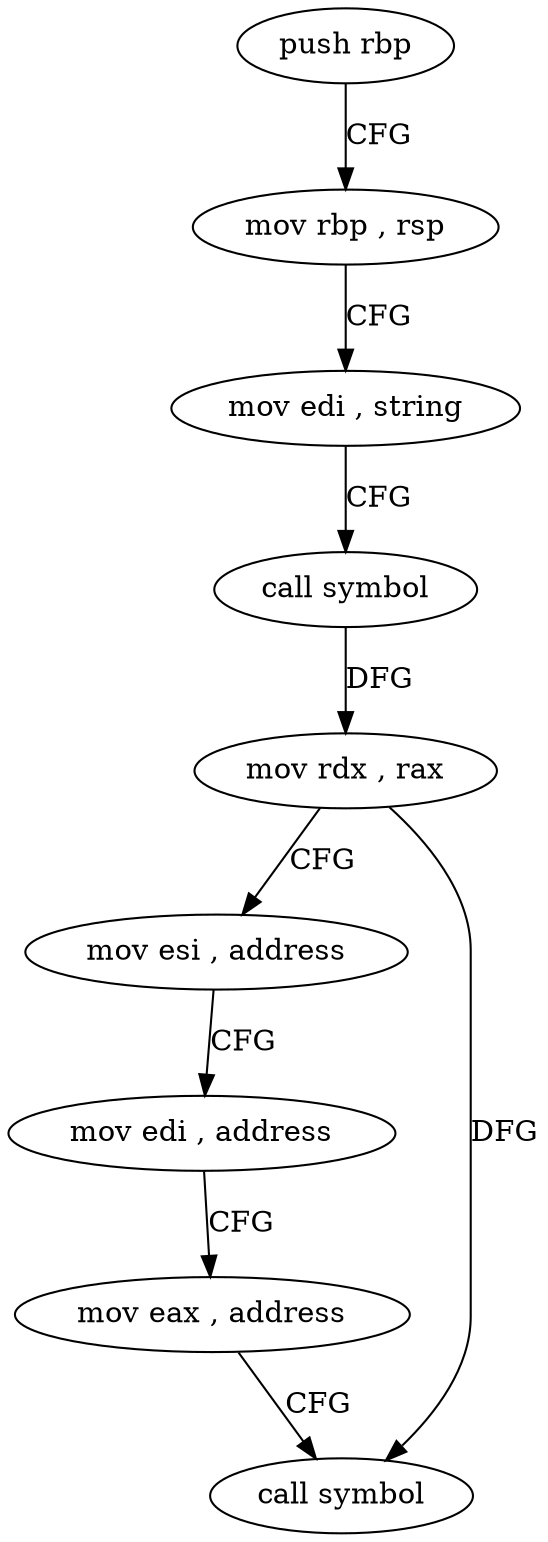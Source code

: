 digraph "func" {
"4203523" [label = "push rbp" ]
"4203524" [label = "mov rbp , rsp" ]
"4203527" [label = "mov edi , string" ]
"4203532" [label = "call symbol" ]
"4203537" [label = "mov rdx , rax" ]
"4203540" [label = "mov esi , address" ]
"4203545" [label = "mov edi , address" ]
"4203550" [label = "mov eax , address" ]
"4203555" [label = "call symbol" ]
"4203523" -> "4203524" [ label = "CFG" ]
"4203524" -> "4203527" [ label = "CFG" ]
"4203527" -> "4203532" [ label = "CFG" ]
"4203532" -> "4203537" [ label = "DFG" ]
"4203537" -> "4203540" [ label = "CFG" ]
"4203537" -> "4203555" [ label = "DFG" ]
"4203540" -> "4203545" [ label = "CFG" ]
"4203545" -> "4203550" [ label = "CFG" ]
"4203550" -> "4203555" [ label = "CFG" ]
}
